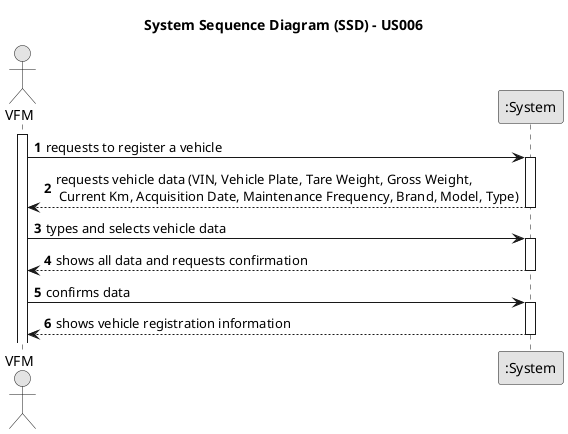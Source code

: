 @startuml
skinparam monochrome true
skinparam packageStyle rectangle
skinparam shadowing false

title System Sequence Diagram (SSD) - US006

autonumber

actor "VFM" as VFM
participant ":System" as System

activate VFM

    VFM -> System : requests to register a vehicle
    activate System

        System --> VFM : requests vehicle data (VIN, Vehicle Plate, Tare Weight, Gross Weight,\n Current Km, Acquisition Date, Maintenance Frequency, Brand, Model, Type)
    deactivate System

    VFM -> System : types and selects vehicle data

    activate System

        System --> VFM : shows all data and requests confirmation
    deactivate System

    VFM -> System : confirms data
    activate System

        System --> VFM :  shows vehicle registration information
    deactivate System

@enduml